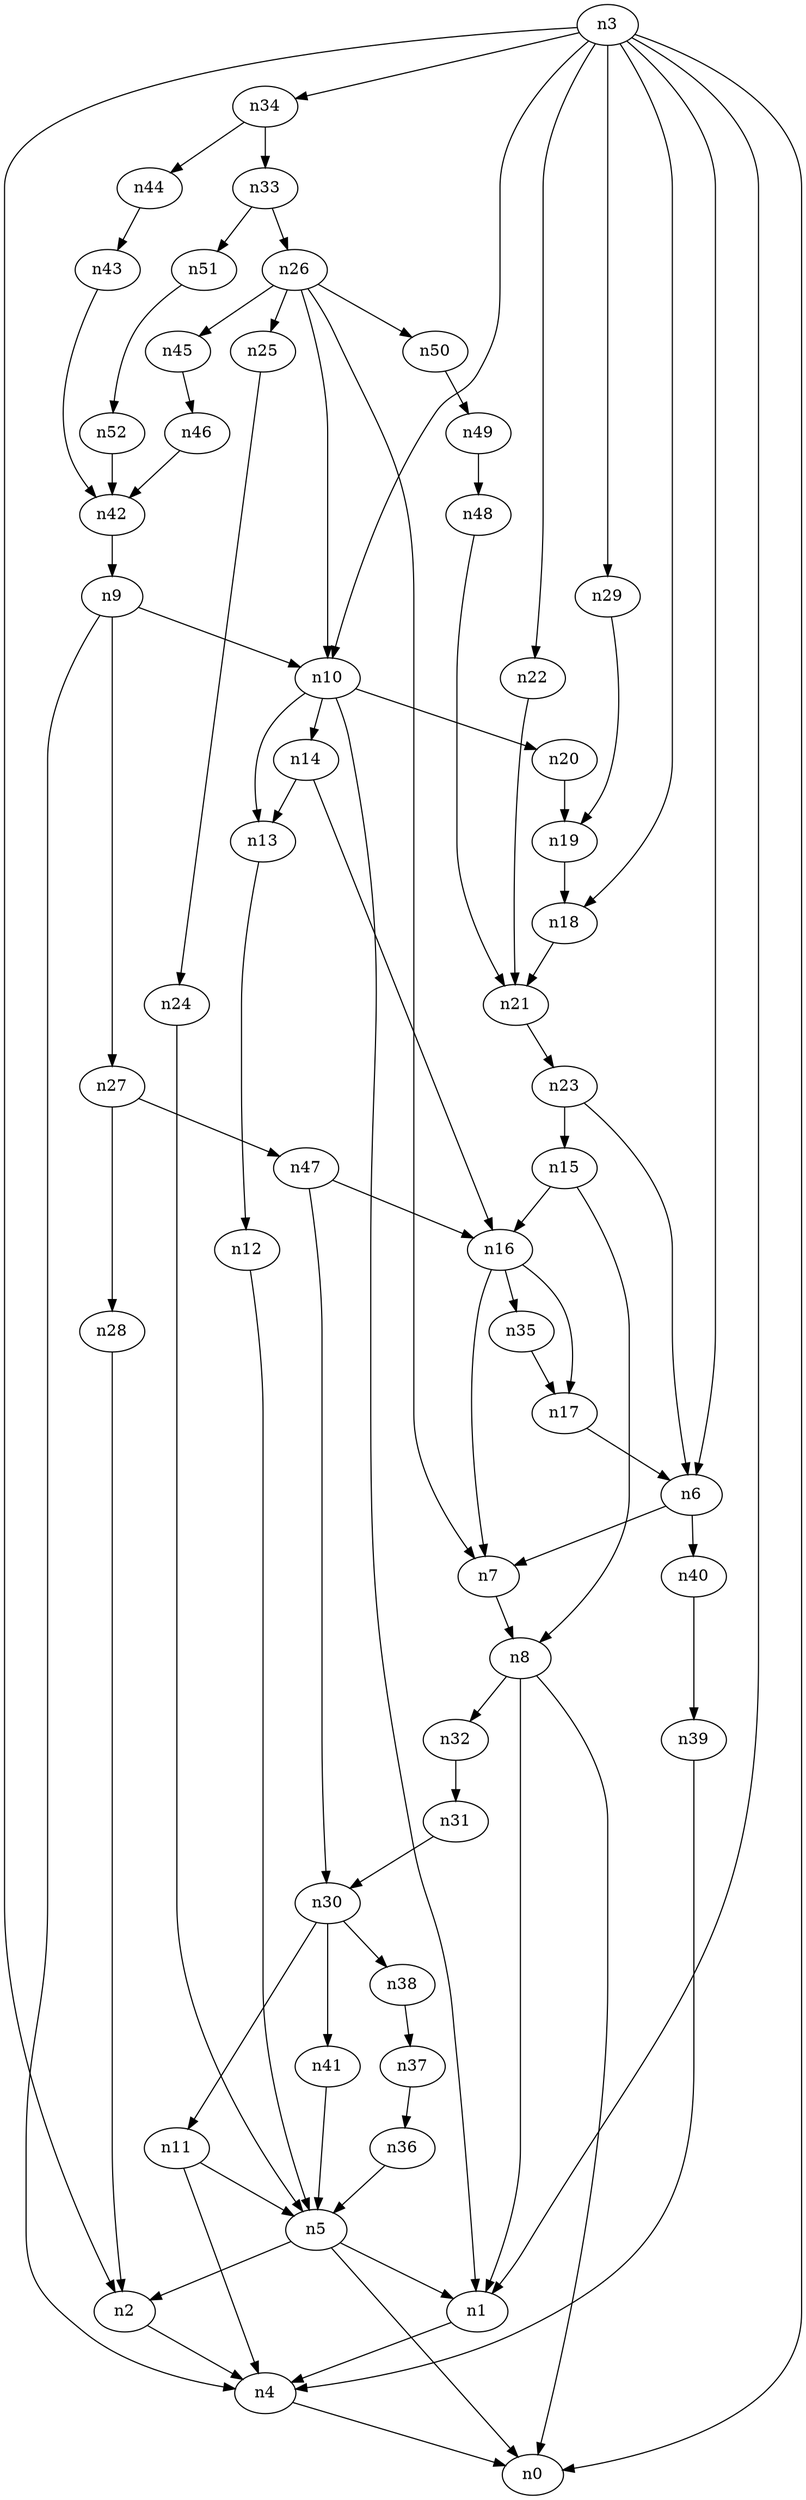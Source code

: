 digraph G {
	n1 -> n4	 [_graphml_id=e4];
	n2 -> n4	 [_graphml_id=e7];
	n3 -> n0	 [_graphml_id=e0];
	n3 -> n1	 [_graphml_id=e3];
	n3 -> n2	 [_graphml_id=e6];
	n3 -> n6	 [_graphml_id=e9];
	n3 -> n10	 [_graphml_id=e18];
	n3 -> n18	 [_graphml_id=e29];
	n3 -> n22	 [_graphml_id=e35];
	n3 -> n29	 [_graphml_id=e47];
	n3 -> n34	 [_graphml_id=e55];
	n4 -> n0	 [_graphml_id=e1];
	n5 -> n0	 [_graphml_id=e2];
	n5 -> n1	 [_graphml_id=e5];
	n5 -> n2	 [_graphml_id=e8];
	n6 -> n7	 [_graphml_id=e10];
	n6 -> n40	 [_graphml_id=e65];
	n7 -> n8	 [_graphml_id=e11];
	n8 -> n0	 [_graphml_id=e12];
	n8 -> n1	 [_graphml_id=e48];
	n8 -> n32	 [_graphml_id=e52];
	n9 -> n4	 [_graphml_id=e13];
	n9 -> n10	 [_graphml_id=e14];
	n9 -> n27	 [_graphml_id=e43];
	n10 -> n1	 [_graphml_id=e15];
	n10 -> n13	 [_graphml_id=e28];
	n10 -> n14	 [_graphml_id=e22];
	n10 -> n20	 [_graphml_id=e32];
	n11 -> n4	 [_graphml_id=e16];
	n11 -> n5	 [_graphml_id=e17];
	n12 -> n5	 [_graphml_id=e19];
	n13 -> n12	 [_graphml_id=e20];
	n14 -> n13	 [_graphml_id=e21];
	n14 -> n16	 [_graphml_id=e25];
	n15 -> n8	 [_graphml_id=e23];
	n15 -> n16	 [_graphml_id=e24];
	n16 -> n7	 [_graphml_id=e68];
	n16 -> n17	 [_graphml_id=e27];
	n16 -> n35	 [_graphml_id=e56];
	n17 -> n6	 [_graphml_id=e26];
	n18 -> n21	 [_graphml_id=e33];
	n19 -> n18	 [_graphml_id=e30];
	n20 -> n19	 [_graphml_id=e31];
	n21 -> n23	 [_graphml_id=e37];
	n22 -> n21	 [_graphml_id=e34];
	n23 -> n6	 [_graphml_id=e38];
	n23 -> n15	 [_graphml_id=e36];
	n24 -> n5	 [_graphml_id=e39];
	n25 -> n24	 [_graphml_id=e40];
	n26 -> n7	 [_graphml_id=e58];
	n26 -> n10	 [_graphml_id=e42];
	n26 -> n25	 [_graphml_id=e41];
	n26 -> n45	 [_graphml_id=e73];
	n26 -> n50	 [_graphml_id=e82];
	n27 -> n28	 [_graphml_id=e44];
	n27 -> n47	 [_graphml_id=e76];
	n28 -> n2	 [_graphml_id=e45];
	n29 -> n19	 [_graphml_id=e46];
	n30 -> n11	 [_graphml_id=e49];
	n30 -> n38	 [_graphml_id=e62];
	n30 -> n41	 [_graphml_id=e67];
	n31 -> n30	 [_graphml_id=e50];
	n32 -> n31	 [_graphml_id=e51];
	n33 -> n26	 [_graphml_id=e53];
	n33 -> n51	 [_graphml_id=e83];
	n34 -> n33	 [_graphml_id=e54];
	n34 -> n44	 [_graphml_id=e72];
	n35 -> n17	 [_graphml_id=e57];
	n36 -> n5	 [_graphml_id=e59];
	n37 -> n36	 [_graphml_id=e60];
	n38 -> n37	 [_graphml_id=e61];
	n39 -> n4	 [_graphml_id=e63];
	n40 -> n39	 [_graphml_id=e64];
	n41 -> n5	 [_graphml_id=e66];
	n42 -> n9	 [_graphml_id=e69];
	n43 -> n42	 [_graphml_id=e70];
	n44 -> n43	 [_graphml_id=e71];
	n45 -> n46	 [_graphml_id=e74];
	n46 -> n42	 [_graphml_id=e75];
	n47 -> n16	 [_graphml_id=e77];
	n47 -> n30	 [_graphml_id=e78];
	n48 -> n21	 [_graphml_id=e79];
	n49 -> n48	 [_graphml_id=e80];
	n50 -> n49	 [_graphml_id=e81];
	n51 -> n52	 [_graphml_id=e84];
	n52 -> n42	 [_graphml_id=e85];
}
